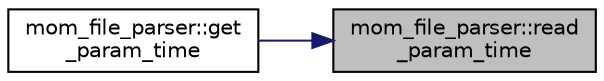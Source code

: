 digraph "mom_file_parser::read_param_time"
{
 // INTERACTIVE_SVG=YES
 // LATEX_PDF_SIZE
  edge [fontname="Helvetica",fontsize="10",labelfontname="Helvetica",labelfontsize="10"];
  node [fontname="Helvetica",fontsize="10",shape=record];
  rankdir="RL";
  Node1 [label="mom_file_parser::read\l_param_time",height=0.2,width=0.4,color="black", fillcolor="grey75", style="filled", fontcolor="black",tooltip="This subroutine reads the value of a time_type model parameter from a parameter file."];
  Node1 -> Node2 [dir="back",color="midnightblue",fontsize="10",style="solid",fontname="Helvetica"];
  Node2 [label="mom_file_parser::get\l_param_time",height=0.2,width=0.4,color="black", fillcolor="white", style="filled",URL="$namespacemom__file__parser.html#ab433eff650ddf3ce82d97f1c8432b6a8",tooltip="This subroutine reads the value of a time-type model parameter from a parameter file and logs it in d..."];
}
